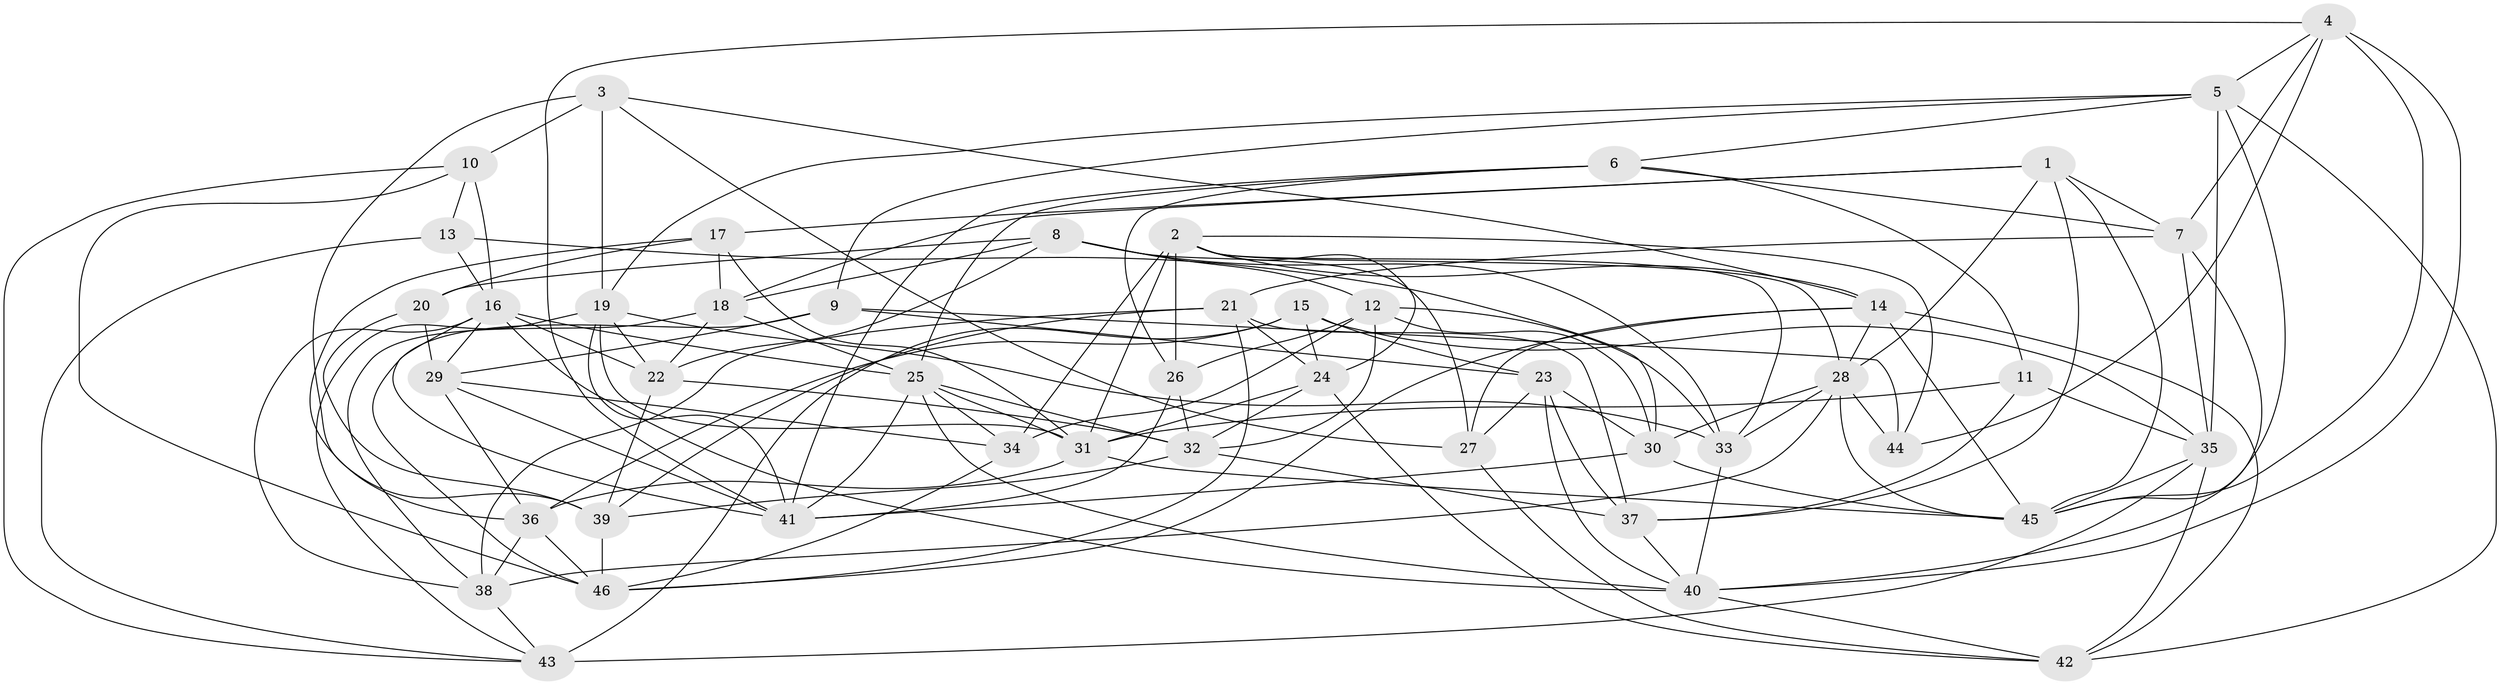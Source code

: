 // original degree distribution, {4: 1.0}
// Generated by graph-tools (version 1.1) at 2025/38/03/04/25 23:38:16]
// undirected, 46 vertices, 141 edges
graph export_dot {
  node [color=gray90,style=filled];
  1;
  2;
  3;
  4;
  5;
  6;
  7;
  8;
  9;
  10;
  11;
  12;
  13;
  14;
  15;
  16;
  17;
  18;
  19;
  20;
  21;
  22;
  23;
  24;
  25;
  26;
  27;
  28;
  29;
  30;
  31;
  32;
  33;
  34;
  35;
  36;
  37;
  38;
  39;
  40;
  41;
  42;
  43;
  44;
  45;
  46;
  1 -- 7 [weight=1.0];
  1 -- 17 [weight=1.0];
  1 -- 18 [weight=1.0];
  1 -- 28 [weight=1.0];
  1 -- 37 [weight=1.0];
  1 -- 45 [weight=1.0];
  2 -- 14 [weight=1.0];
  2 -- 24 [weight=1.0];
  2 -- 26 [weight=1.0];
  2 -- 28 [weight=1.0];
  2 -- 31 [weight=1.0];
  2 -- 33 [weight=1.0];
  2 -- 34 [weight=1.0];
  2 -- 44 [weight=1.0];
  3 -- 10 [weight=2.0];
  3 -- 14 [weight=1.0];
  3 -- 19 [weight=1.0];
  3 -- 27 [weight=1.0];
  3 -- 39 [weight=1.0];
  4 -- 5 [weight=1.0];
  4 -- 7 [weight=1.0];
  4 -- 40 [weight=1.0];
  4 -- 41 [weight=1.0];
  4 -- 44 [weight=1.0];
  4 -- 45 [weight=1.0];
  5 -- 6 [weight=1.0];
  5 -- 9 [weight=1.0];
  5 -- 19 [weight=1.0];
  5 -- 35 [weight=2.0];
  5 -- 42 [weight=1.0];
  5 -- 45 [weight=1.0];
  6 -- 7 [weight=1.0];
  6 -- 11 [weight=1.0];
  6 -- 25 [weight=1.0];
  6 -- 26 [weight=1.0];
  6 -- 41 [weight=1.0];
  7 -- 21 [weight=1.0];
  7 -- 35 [weight=1.0];
  7 -- 40 [weight=1.0];
  8 -- 12 [weight=1.0];
  8 -- 18 [weight=1.0];
  8 -- 20 [weight=1.0];
  8 -- 22 [weight=1.0];
  8 -- 27 [weight=1.0];
  8 -- 33 [weight=1.0];
  9 -- 23 [weight=1.0];
  9 -- 29 [weight=2.0];
  9 -- 44 [weight=1.0];
  9 -- 46 [weight=1.0];
  10 -- 13 [weight=1.0];
  10 -- 16 [weight=1.0];
  10 -- 43 [weight=1.0];
  10 -- 46 [weight=1.0];
  11 -- 31 [weight=1.0];
  11 -- 35 [weight=1.0];
  11 -- 37 [weight=1.0];
  12 -- 26 [weight=1.0];
  12 -- 30 [weight=1.0];
  12 -- 32 [weight=1.0];
  12 -- 33 [weight=1.0];
  12 -- 34 [weight=1.0];
  13 -- 16 [weight=1.0];
  13 -- 30 [weight=1.0];
  13 -- 43 [weight=1.0];
  14 -- 27 [weight=2.0];
  14 -- 28 [weight=1.0];
  14 -- 42 [weight=1.0];
  14 -- 45 [weight=1.0];
  14 -- 46 [weight=1.0];
  15 -- 23 [weight=1.0];
  15 -- 24 [weight=1.0];
  15 -- 35 [weight=1.0];
  15 -- 36 [weight=1.0];
  15 -- 43 [weight=2.0];
  16 -- 22 [weight=1.0];
  16 -- 25 [weight=1.0];
  16 -- 29 [weight=1.0];
  16 -- 38 [weight=1.0];
  16 -- 40 [weight=1.0];
  16 -- 41 [weight=1.0];
  17 -- 18 [weight=1.0];
  17 -- 20 [weight=2.0];
  17 -- 31 [weight=1.0];
  17 -- 36 [weight=1.0];
  18 -- 22 [weight=1.0];
  18 -- 25 [weight=1.0];
  18 -- 38 [weight=1.0];
  19 -- 22 [weight=1.0];
  19 -- 31 [weight=1.0];
  19 -- 33 [weight=1.0];
  19 -- 41 [weight=1.0];
  19 -- 43 [weight=2.0];
  20 -- 29 [weight=2.0];
  20 -- 39 [weight=1.0];
  21 -- 24 [weight=1.0];
  21 -- 37 [weight=1.0];
  21 -- 38 [weight=1.0];
  21 -- 39 [weight=1.0];
  21 -- 46 [weight=1.0];
  22 -- 32 [weight=1.0];
  22 -- 39 [weight=1.0];
  23 -- 27 [weight=1.0];
  23 -- 30 [weight=1.0];
  23 -- 37 [weight=1.0];
  23 -- 40 [weight=1.0];
  24 -- 31 [weight=1.0];
  24 -- 32 [weight=1.0];
  24 -- 42 [weight=1.0];
  25 -- 31 [weight=1.0];
  25 -- 32 [weight=1.0];
  25 -- 34 [weight=1.0];
  25 -- 40 [weight=1.0];
  25 -- 41 [weight=1.0];
  26 -- 32 [weight=2.0];
  26 -- 41 [weight=1.0];
  27 -- 42 [weight=1.0];
  28 -- 30 [weight=3.0];
  28 -- 33 [weight=1.0];
  28 -- 38 [weight=1.0];
  28 -- 44 [weight=1.0];
  28 -- 45 [weight=1.0];
  29 -- 34 [weight=1.0];
  29 -- 36 [weight=1.0];
  29 -- 41 [weight=1.0];
  30 -- 41 [weight=1.0];
  30 -- 45 [weight=1.0];
  31 -- 36 [weight=1.0];
  31 -- 45 [weight=1.0];
  32 -- 37 [weight=1.0];
  32 -- 39 [weight=1.0];
  33 -- 40 [weight=1.0];
  34 -- 46 [weight=2.0];
  35 -- 42 [weight=1.0];
  35 -- 43 [weight=3.0];
  35 -- 45 [weight=1.0];
  36 -- 38 [weight=1.0];
  36 -- 46 [weight=1.0];
  37 -- 40 [weight=1.0];
  38 -- 43 [weight=1.0];
  39 -- 46 [weight=1.0];
  40 -- 42 [weight=1.0];
}
